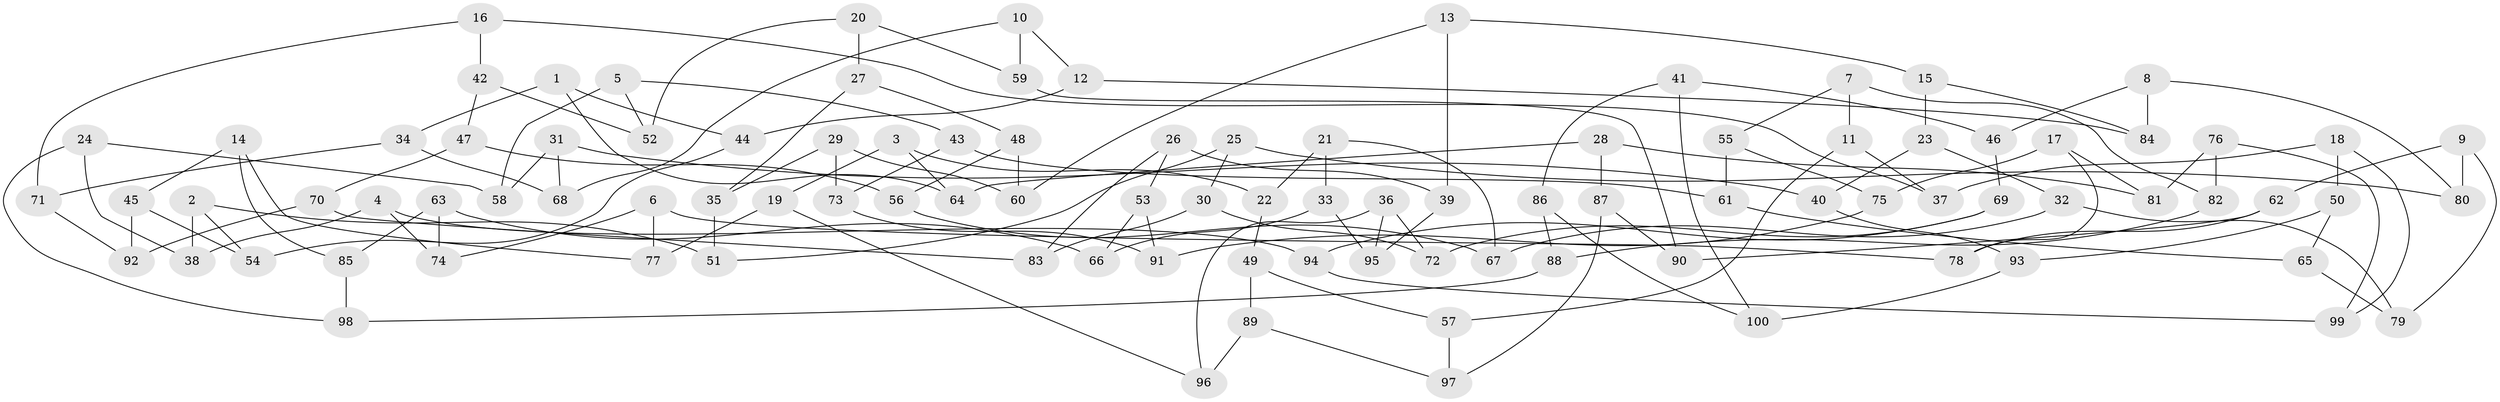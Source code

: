 // Generated by graph-tools (version 1.1) at 2025/11/02/21/25 10:11:15]
// undirected, 100 vertices, 150 edges
graph export_dot {
graph [start="1"]
  node [color=gray90,style=filled];
  1;
  2;
  3;
  4;
  5;
  6;
  7;
  8;
  9;
  10;
  11;
  12;
  13;
  14;
  15;
  16;
  17;
  18;
  19;
  20;
  21;
  22;
  23;
  24;
  25;
  26;
  27;
  28;
  29;
  30;
  31;
  32;
  33;
  34;
  35;
  36;
  37;
  38;
  39;
  40;
  41;
  42;
  43;
  44;
  45;
  46;
  47;
  48;
  49;
  50;
  51;
  52;
  53;
  54;
  55;
  56;
  57;
  58;
  59;
  60;
  61;
  62;
  63;
  64;
  65;
  66;
  67;
  68;
  69;
  70;
  71;
  72;
  73;
  74;
  75;
  76;
  77;
  78;
  79;
  80;
  81;
  82;
  83;
  84;
  85;
  86;
  87;
  88;
  89;
  90;
  91;
  92;
  93;
  94;
  95;
  96;
  97;
  98;
  99;
  100;
  1 -- 34;
  1 -- 44;
  1 -- 64;
  2 -- 51;
  2 -- 54;
  2 -- 38;
  3 -- 22;
  3 -- 64;
  3 -- 19;
  4 -- 74;
  4 -- 38;
  4 -- 94;
  5 -- 43;
  5 -- 58;
  5 -- 52;
  6 -- 78;
  6 -- 77;
  6 -- 74;
  7 -- 82;
  7 -- 11;
  7 -- 55;
  8 -- 46;
  8 -- 80;
  8 -- 84;
  9 -- 62;
  9 -- 80;
  9 -- 79;
  10 -- 68;
  10 -- 12;
  10 -- 59;
  11 -- 57;
  11 -- 37;
  12 -- 44;
  12 -- 84;
  13 -- 15;
  13 -- 39;
  13 -- 60;
  14 -- 45;
  14 -- 77;
  14 -- 85;
  15 -- 23;
  15 -- 84;
  16 -- 37;
  16 -- 71;
  16 -- 42;
  17 -- 81;
  17 -- 78;
  17 -- 75;
  18 -- 50;
  18 -- 37;
  18 -- 99;
  19 -- 77;
  19 -- 96;
  20 -- 52;
  20 -- 27;
  20 -- 59;
  21 -- 33;
  21 -- 67;
  21 -- 22;
  22 -- 49;
  23 -- 40;
  23 -- 32;
  24 -- 38;
  24 -- 98;
  24 -- 58;
  25 -- 30;
  25 -- 51;
  25 -- 80;
  26 -- 53;
  26 -- 39;
  26 -- 83;
  27 -- 48;
  27 -- 35;
  28 -- 64;
  28 -- 81;
  28 -- 87;
  29 -- 60;
  29 -- 35;
  29 -- 73;
  30 -- 72;
  30 -- 83;
  31 -- 40;
  31 -- 58;
  31 -- 68;
  32 -- 79;
  32 -- 67;
  33 -- 66;
  33 -- 95;
  34 -- 71;
  34 -- 68;
  35 -- 51;
  36 -- 95;
  36 -- 96;
  36 -- 72;
  39 -- 95;
  40 -- 93;
  41 -- 100;
  41 -- 86;
  41 -- 46;
  42 -- 47;
  42 -- 52;
  43 -- 73;
  43 -- 61;
  44 -- 54;
  45 -- 54;
  45 -- 92;
  46 -- 69;
  47 -- 56;
  47 -- 70;
  48 -- 60;
  48 -- 56;
  49 -- 89;
  49 -- 57;
  50 -- 93;
  50 -- 65;
  53 -- 91;
  53 -- 66;
  55 -- 75;
  55 -- 61;
  56 -- 67;
  57 -- 97;
  59 -- 90;
  61 -- 65;
  62 -- 78;
  62 -- 90;
  63 -- 85;
  63 -- 66;
  63 -- 74;
  65 -- 79;
  69 -- 72;
  69 -- 94;
  70 -- 83;
  70 -- 92;
  71 -- 92;
  73 -- 91;
  75 -- 91;
  76 -- 82;
  76 -- 99;
  76 -- 81;
  82 -- 88;
  85 -- 98;
  86 -- 88;
  86 -- 100;
  87 -- 90;
  87 -- 97;
  88 -- 98;
  89 -- 96;
  89 -- 97;
  93 -- 100;
  94 -- 99;
}
